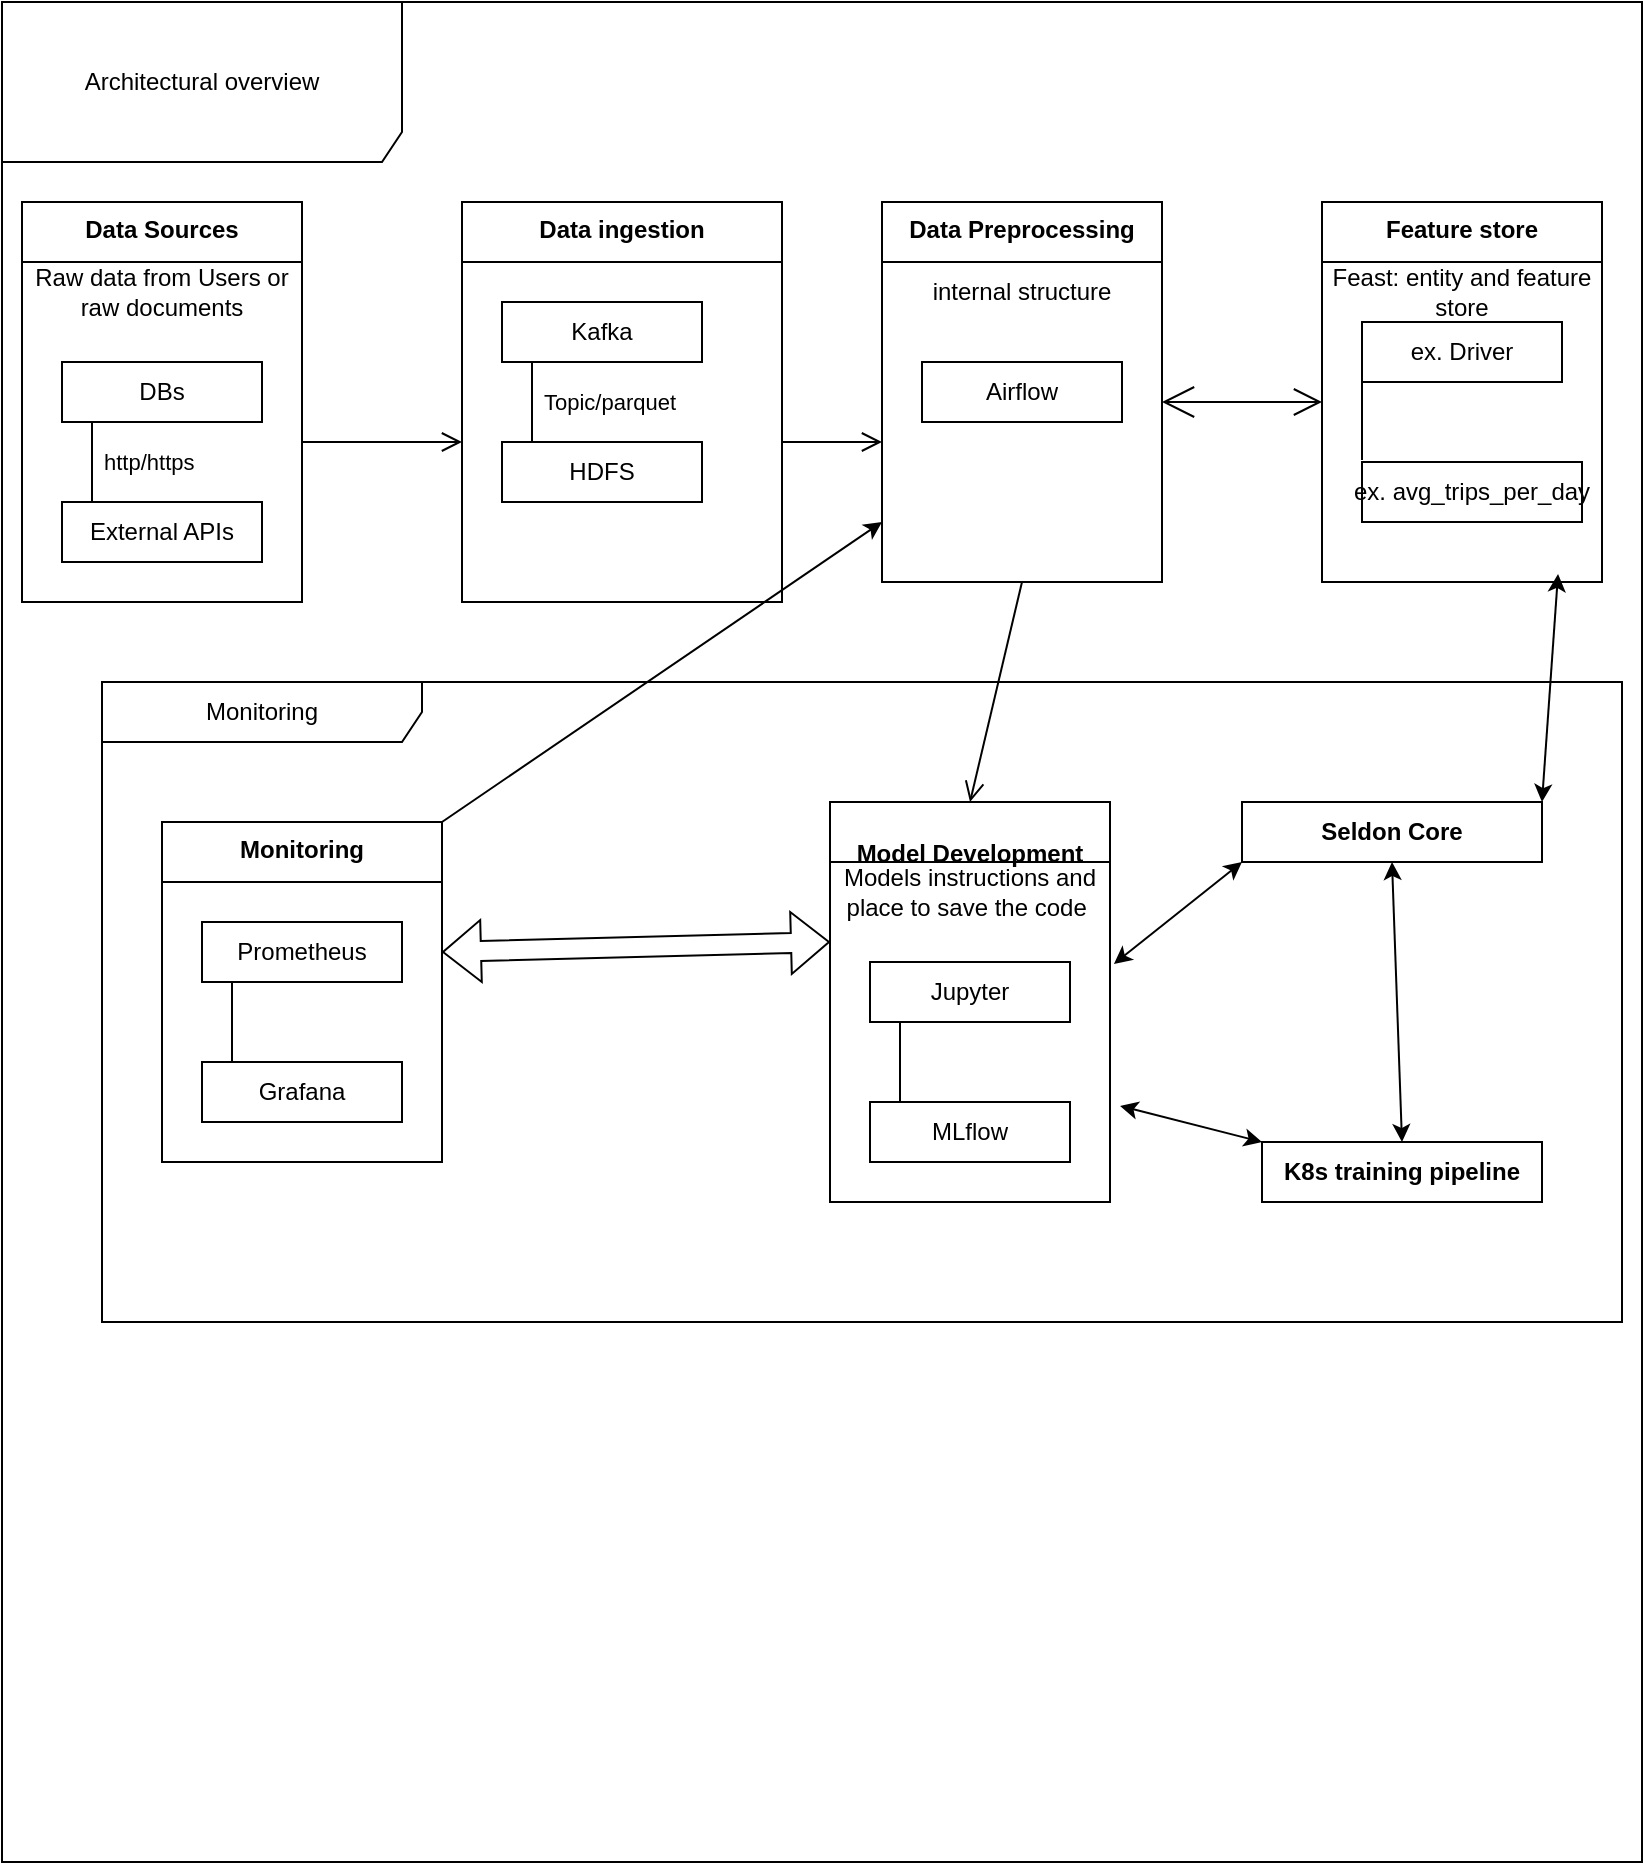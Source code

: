 <mxfile version="27.1.6">
  <diagram id="C5RBs43oDa-KdzZeNtuy" name="Page-1">
    <mxGraphModel dx="1426" dy="791" grid="1" gridSize="10" guides="1" tooltips="1" connect="1" arrows="1" fold="1" page="1" pageScale="1" pageWidth="827" pageHeight="1169" math="0" shadow="0">
      <root>
        <mxCell id="WIyWlLk6GJQsqaUBKTNV-0" />
        <mxCell id="WIyWlLk6GJQsqaUBKTNV-1" parent="WIyWlLk6GJQsqaUBKTNV-0" />
        <mxCell id="dq5tgDAa4yFkEQTGaGyD-0" value="Architectural overview" style="shape=umlFrame;whiteSpace=wrap;html=1;pointerEvents=0;recursiveResize=0;container=1;collapsible=0;width=200;height=80;" vertex="1" parent="WIyWlLk6GJQsqaUBKTNV-1">
          <mxGeometry width="820" height="930" as="geometry" />
        </mxCell>
        <mxCell id="dq5tgDAa4yFkEQTGaGyD-1" value="Data Sources" style="swimlane;fontStyle=1;align=center;verticalAlign=top;childLayout=stackLayout;horizontal=1;startSize=30;horizontalStack=0;resizeParent=1;resizeParentMax=0;resizeLast=0;collapsible=0;marginBottom=0;html=1;whiteSpace=wrap;" vertex="1" parent="dq5tgDAa4yFkEQTGaGyD-0">
          <mxGeometry x="10" y="100" width="140" height="200" as="geometry" />
        </mxCell>
        <mxCell id="dq5tgDAa4yFkEQTGaGyD-2" value="Raw data from Users or raw documents" style="html=1;strokeColor=none;fillColor=none;align=center;verticalAlign=middle;spacingLeft=4;spacingRight=4;rotatable=0;points=[[0,0.5],[1,0.5]];resizeWidth=1;whiteSpace=wrap;" vertex="1" parent="dq5tgDAa4yFkEQTGaGyD-1">
          <mxGeometry y="30" width="140" height="30" as="geometry" />
        </mxCell>
        <mxCell id="dq5tgDAa4yFkEQTGaGyD-3" value="" style="swimlane;fontStyle=1;align=center;verticalAlign=top;horizontal=1;startSize=0;collapsible=0;marginBottom=0;html=1;strokeColor=none;fillColor=none;" vertex="1" parent="dq5tgDAa4yFkEQTGaGyD-1">
          <mxGeometry y="60" width="140" height="140" as="geometry" />
        </mxCell>
        <mxCell id="dq5tgDAa4yFkEQTGaGyD-4" value="DBs" style="html=1;align=center;verticalAlign=middle;rotatable=0;whiteSpace=wrap;" vertex="1" parent="dq5tgDAa4yFkEQTGaGyD-3">
          <mxGeometry width="100" height="30" relative="1" as="geometry">
            <mxPoint x="20" y="20" as="offset" />
          </mxGeometry>
        </mxCell>
        <mxCell id="dq5tgDAa4yFkEQTGaGyD-5" value="External APIs" style="html=1;align=center;verticalAlign=middle;rotatable=0;whiteSpace=wrap;" vertex="1" parent="dq5tgDAa4yFkEQTGaGyD-3">
          <mxGeometry width="100" height="30" relative="1" as="geometry">
            <mxPoint x="20" y="90" as="offset" />
          </mxGeometry>
        </mxCell>
        <mxCell id="dq5tgDAa4yFkEQTGaGyD-6" value="http/https" style="edgeStyle=none;endArrow=none;verticalAlign=middle;labelBackgroundColor=none;endSize=12;html=1;align=left;endFill=0;exitX=0.15;exitY=1;entryX=0.15;entryY=0;spacingLeft=4;rounded=0;" edge="1" parent="dq5tgDAa4yFkEQTGaGyD-3" source="dq5tgDAa4yFkEQTGaGyD-4" target="dq5tgDAa4yFkEQTGaGyD-5">
          <mxGeometry relative="1" as="geometry">
            <mxPoint as="offset" />
          </mxGeometry>
        </mxCell>
        <mxCell id="dq5tgDAa4yFkEQTGaGyD-22" value="Data ingestion" style="swimlane;fontStyle=1;align=center;verticalAlign=top;childLayout=stackLayout;horizontal=1;startSize=30;horizontalStack=0;resizeParent=1;resizeParentMax=0;resizeLast=0;collapsible=0;marginBottom=0;html=1;whiteSpace=wrap;" vertex="1" parent="dq5tgDAa4yFkEQTGaGyD-0">
          <mxGeometry x="230" y="100" width="160" height="200" as="geometry" />
        </mxCell>
        <mxCell id="dq5tgDAa4yFkEQTGaGyD-24" value="" style="swimlane;fontStyle=1;align=center;verticalAlign=top;horizontal=1;startSize=0;collapsible=0;marginBottom=0;html=1;strokeColor=none;fillColor=none;" vertex="1" parent="dq5tgDAa4yFkEQTGaGyD-22">
          <mxGeometry y="30" width="160" height="170" as="geometry" />
        </mxCell>
        <mxCell id="dq5tgDAa4yFkEQTGaGyD-25" value="&lt;p style=&quot;white-space-collapse: preserve;&quot; dir=&quot;auto&quot;&gt;Kafka&lt;/p&gt;" style="html=1;align=center;verticalAlign=middle;rotatable=0;whiteSpace=wrap;" vertex="1" parent="dq5tgDAa4yFkEQTGaGyD-24">
          <mxGeometry width="100" height="30" relative="1" as="geometry">
            <mxPoint x="20" y="20" as="offset" />
          </mxGeometry>
        </mxCell>
        <mxCell id="dq5tgDAa4yFkEQTGaGyD-26" value="&lt;p style=&quot;white-space-collapse: preserve;&quot; dir=&quot;auto&quot;&gt;HDFS&lt;/p&gt;" style="html=1;align=center;verticalAlign=middle;rotatable=0;whiteSpace=wrap;" vertex="1" parent="dq5tgDAa4yFkEQTGaGyD-24">
          <mxGeometry width="100" height="30" relative="1" as="geometry">
            <mxPoint x="20" y="90" as="offset" />
          </mxGeometry>
        </mxCell>
        <mxCell id="dq5tgDAa4yFkEQTGaGyD-27" value="Topic/par&lt;span style=&quot;background-color: transparent; color: light-dark(rgb(0, 0, 0), rgb(255, 255, 255));&quot;&gt;quet&lt;/span&gt;" style="edgeStyle=none;endArrow=none;verticalAlign=middle;labelBackgroundColor=none;endSize=12;html=1;align=left;endFill=0;exitX=0.15;exitY=1;entryX=0.15;entryY=0;spacingLeft=4;rounded=0;" edge="1" parent="dq5tgDAa4yFkEQTGaGyD-24" source="dq5tgDAa4yFkEQTGaGyD-25" target="dq5tgDAa4yFkEQTGaGyD-26">
          <mxGeometry relative="1" as="geometry" />
        </mxCell>
        <mxCell id="dq5tgDAa4yFkEQTGaGyD-35" value="Data Preprocessing" style="swimlane;fontStyle=1;align=center;verticalAlign=top;childLayout=stackLayout;horizontal=1;startSize=30;horizontalStack=0;resizeParent=1;resizeParentMax=0;resizeLast=0;collapsible=0;marginBottom=0;html=1;whiteSpace=wrap;" vertex="1" parent="dq5tgDAa4yFkEQTGaGyD-0">
          <mxGeometry x="440" y="100" width="140" height="190" as="geometry" />
        </mxCell>
        <mxCell id="dq5tgDAa4yFkEQTGaGyD-36" value="internal structure" style="html=1;strokeColor=none;fillColor=none;align=center;verticalAlign=middle;spacingLeft=4;spacingRight=4;rotatable=0;points=[[0,0.5],[1,0.5]];resizeWidth=1;whiteSpace=wrap;" vertex="1" parent="dq5tgDAa4yFkEQTGaGyD-35">
          <mxGeometry y="30" width="140" height="30" as="geometry" />
        </mxCell>
        <mxCell id="dq5tgDAa4yFkEQTGaGyD-37" value="" style="swimlane;fontStyle=1;align=center;verticalAlign=top;horizontal=1;startSize=0;collapsible=0;marginBottom=0;html=1;strokeColor=none;fillColor=none;" vertex="1" parent="dq5tgDAa4yFkEQTGaGyD-35">
          <mxGeometry y="60" width="140" height="130" as="geometry" />
        </mxCell>
        <mxCell id="dq5tgDAa4yFkEQTGaGyD-38" value="&lt;p style=&quot;white-space-collapse: preserve;&quot; dir=&quot;auto&quot;&gt;Airflow&lt;/p&gt;" style="html=1;align=center;verticalAlign=middle;rotatable=0;whiteSpace=wrap;" vertex="1" parent="dq5tgDAa4yFkEQTGaGyD-37">
          <mxGeometry width="100" height="30" relative="1" as="geometry">
            <mxPoint x="20" y="20" as="offset" />
          </mxGeometry>
        </mxCell>
        <mxCell id="dq5tgDAa4yFkEQTGaGyD-43" value="" style="endArrow=open;startArrow=none;endFill=0;startFill=0;endSize=8;html=1;verticalAlign=bottom;labelBackgroundColor=none;strokeWidth=1;rounded=0;" edge="1" parent="dq5tgDAa4yFkEQTGaGyD-0">
          <mxGeometry width="160" relative="1" as="geometry">
            <mxPoint x="150" y="220" as="sourcePoint" />
            <mxPoint x="230" y="220" as="targetPoint" />
          </mxGeometry>
        </mxCell>
        <mxCell id="dq5tgDAa4yFkEQTGaGyD-44" value="" style="endArrow=open;startArrow=none;endFill=0;startFill=0;endSize=8;html=1;verticalAlign=bottom;labelBackgroundColor=none;strokeWidth=1;rounded=0;" edge="1" parent="dq5tgDAa4yFkEQTGaGyD-0">
          <mxGeometry width="160" relative="1" as="geometry">
            <mxPoint x="390" y="220" as="sourcePoint" />
            <mxPoint x="440" y="220" as="targetPoint" />
          </mxGeometry>
        </mxCell>
        <mxCell id="dq5tgDAa4yFkEQTGaGyD-46" value="Feature store" style="swimlane;fontStyle=1;align=center;verticalAlign=top;childLayout=stackLayout;horizontal=1;startSize=30;horizontalStack=0;resizeParent=1;resizeParentMax=0;resizeLast=0;collapsible=0;marginBottom=0;html=1;whiteSpace=wrap;" vertex="1" parent="dq5tgDAa4yFkEQTGaGyD-0">
          <mxGeometry x="660" y="100" width="140" height="190" as="geometry" />
        </mxCell>
        <mxCell id="dq5tgDAa4yFkEQTGaGyD-47" value="Feast: entity and feature store" style="html=1;strokeColor=none;fillColor=none;align=center;verticalAlign=middle;spacingLeft=4;spacingRight=4;rotatable=0;points=[[0,0.5],[1,0.5]];resizeWidth=1;whiteSpace=wrap;" vertex="1" parent="dq5tgDAa4yFkEQTGaGyD-46">
          <mxGeometry y="30" width="140" height="30" as="geometry" />
        </mxCell>
        <mxCell id="dq5tgDAa4yFkEQTGaGyD-48" value="" style="swimlane;fontStyle=1;align=center;verticalAlign=top;horizontal=1;startSize=0;collapsible=0;marginBottom=0;html=1;strokeColor=none;fillColor=none;" vertex="1" parent="dq5tgDAa4yFkEQTGaGyD-46">
          <mxGeometry y="60" width="140" height="130" as="geometry" />
        </mxCell>
        <mxCell id="dq5tgDAa4yFkEQTGaGyD-49" value="ex. Driver" style="html=1;align=center;verticalAlign=middle;rotatable=0;whiteSpace=wrap;" vertex="1" parent="dq5tgDAa4yFkEQTGaGyD-48">
          <mxGeometry width="100" height="30" relative="1" as="geometry">
            <mxPoint x="20" as="offset" />
          </mxGeometry>
        </mxCell>
        <mxCell id="dq5tgDAa4yFkEQTGaGyD-50" value="ex.&amp;nbsp;&lt;span style=&quot;white-space-collapse: preserve; background-color: transparent; color: light-dark(rgb(0, 0, 0), rgb(255, 255, 255));&quot;&gt;avg_trips_per_day&lt;/span&gt;" style="html=1;align=center;verticalAlign=middle;rotatable=0;whiteSpace=wrap;" vertex="1" parent="dq5tgDAa4yFkEQTGaGyD-48">
          <mxGeometry width="110" height="30" relative="1" as="geometry">
            <mxPoint x="20" y="70" as="offset" />
          </mxGeometry>
        </mxCell>
        <mxCell id="dq5tgDAa4yFkEQTGaGyD-51" value="" style="edgeStyle=none;endArrow=none;verticalAlign=middle;labelBackgroundColor=none;endSize=12;html=1;align=left;endFill=0;exitX=0;exitY=1;spacingLeft=4;rounded=0;exitDx=0;exitDy=0;" edge="1" parent="dq5tgDAa4yFkEQTGaGyD-48" source="dq5tgDAa4yFkEQTGaGyD-49">
          <mxGeometry x="0.954" y="-9" relative="1" as="geometry">
            <mxPoint x="20" y="69" as="targetPoint" />
            <mxPoint as="offset" />
          </mxGeometry>
        </mxCell>
        <mxCell id="dq5tgDAa4yFkEQTGaGyD-53" value="&lt;div&gt;&lt;br&gt;&lt;/div&gt;&lt;div&gt;&lt;br&gt;&lt;/div&gt;" style="endArrow=open;html=1;endSize=12;startArrow=open;startSize=14;startFill=0;edgeStyle=orthogonalEdgeStyle;align=center;verticalAlign=bottom;endFill=0;rounded=0;" edge="1" parent="dq5tgDAa4yFkEQTGaGyD-0">
          <mxGeometry y="3" relative="1" as="geometry">
            <mxPoint x="580" y="200" as="sourcePoint" />
            <mxPoint x="660" y="200" as="targetPoint" />
          </mxGeometry>
        </mxCell>
        <mxCell id="dq5tgDAa4yFkEQTGaGyD-60" value="" style="endArrow=open;startArrow=none;endFill=0;startFill=0;endSize=8;html=1;verticalAlign=bottom;labelBackgroundColor=none;strokeWidth=1;rounded=0;exitX=0.5;exitY=1;exitDx=0;exitDy=0;entryX=0.5;entryY=0;entryDx=0;entryDy=0;" edge="1" parent="dq5tgDAa4yFkEQTGaGyD-0" source="dq5tgDAa4yFkEQTGaGyD-37" target="dq5tgDAa4yFkEQTGaGyD-54">
          <mxGeometry width="160" relative="1" as="geometry">
            <mxPoint x="250" y="400" as="sourcePoint" />
            <mxPoint x="310" y="400.5" as="targetPoint" />
          </mxGeometry>
        </mxCell>
        <mxCell id="dq5tgDAa4yFkEQTGaGyD-72" value="Monitoring" style="shape=umlFrame;whiteSpace=wrap;html=1;pointerEvents=0;recursiveResize=0;container=1;collapsible=0;width=160;" vertex="1" parent="dq5tgDAa4yFkEQTGaGyD-0">
          <mxGeometry x="50" y="340" width="760" height="320" as="geometry" />
        </mxCell>
        <mxCell id="dq5tgDAa4yFkEQTGaGyD-54" value="&lt;p style=&quot;white-space-collapse: preserve;&quot; dir=&quot;auto&quot;&gt;Model Development&lt;/p&gt;" style="swimlane;fontStyle=1;align=center;verticalAlign=top;childLayout=stackLayout;horizontal=1;startSize=30;horizontalStack=0;resizeParent=1;resizeParentMax=0;resizeLast=0;collapsible=0;marginBottom=0;html=1;whiteSpace=wrap;" vertex="1" parent="dq5tgDAa4yFkEQTGaGyD-72">
          <mxGeometry x="364" y="60" width="140" height="200" as="geometry" />
        </mxCell>
        <mxCell id="dq5tgDAa4yFkEQTGaGyD-55" value="Models instructions and place to save the code&amp;nbsp;" style="html=1;strokeColor=none;fillColor=none;align=center;verticalAlign=middle;spacingLeft=4;spacingRight=4;rotatable=0;points=[[0,0.5],[1,0.5]];resizeWidth=1;whiteSpace=wrap;" vertex="1" parent="dq5tgDAa4yFkEQTGaGyD-54">
          <mxGeometry y="30" width="140" height="30" as="geometry" />
        </mxCell>
        <mxCell id="dq5tgDAa4yFkEQTGaGyD-56" value="" style="swimlane;fontStyle=1;align=center;verticalAlign=top;horizontal=1;startSize=0;collapsible=0;marginBottom=0;html=1;strokeColor=none;fillColor=none;" vertex="1" parent="dq5tgDAa4yFkEQTGaGyD-54">
          <mxGeometry y="60" width="140" height="140" as="geometry" />
        </mxCell>
        <mxCell id="dq5tgDAa4yFkEQTGaGyD-57" value="&lt;p style=&quot;white-space-collapse: preserve;&quot; dir=&quot;auto&quot;&gt;Jupyter&lt;/p&gt;" style="html=1;align=center;verticalAlign=middle;rotatable=0;whiteSpace=wrap;" vertex="1" parent="dq5tgDAa4yFkEQTGaGyD-56">
          <mxGeometry width="100" height="30" relative="1" as="geometry">
            <mxPoint x="20" y="20" as="offset" />
          </mxGeometry>
        </mxCell>
        <mxCell id="dq5tgDAa4yFkEQTGaGyD-58" value="MLflow" style="html=1;align=center;verticalAlign=middle;rotatable=0;whiteSpace=wrap;" vertex="1" parent="dq5tgDAa4yFkEQTGaGyD-56">
          <mxGeometry width="100" height="30" relative="1" as="geometry">
            <mxPoint x="20" y="90" as="offset" />
          </mxGeometry>
        </mxCell>
        <mxCell id="dq5tgDAa4yFkEQTGaGyD-59" value="" style="edgeStyle=none;endArrow=none;verticalAlign=middle;labelBackgroundColor=none;endSize=12;html=1;align=left;endFill=0;exitX=0.15;exitY=1;entryX=0.15;entryY=0;spacingLeft=4;rounded=0;" edge="1" parent="dq5tgDAa4yFkEQTGaGyD-56" source="dq5tgDAa4yFkEQTGaGyD-57" target="dq5tgDAa4yFkEQTGaGyD-58">
          <mxGeometry relative="1" as="geometry" />
        </mxCell>
        <mxCell id="dq5tgDAa4yFkEQTGaGyD-61" value="K8s training pipeline" style="fontStyle=1;whiteSpace=wrap;html=1;" vertex="1" parent="dq5tgDAa4yFkEQTGaGyD-72">
          <mxGeometry x="580" y="230" width="140" height="30" as="geometry" />
        </mxCell>
        <mxCell id="dq5tgDAa4yFkEQTGaGyD-63" value=" Seldon Core" style="fontStyle=1;whiteSpace=wrap;html=1;" vertex="1" parent="dq5tgDAa4yFkEQTGaGyD-72">
          <mxGeometry x="570" y="60" width="150" height="30" as="geometry" />
        </mxCell>
        <mxCell id="dq5tgDAa4yFkEQTGaGyD-80" value="" style="shape=flexArrow;endArrow=classic;startArrow=classic;html=1;rounded=0;exitX=1;exitY=0.25;exitDx=0;exitDy=0;" edge="1" parent="dq5tgDAa4yFkEQTGaGyD-72" source="dq5tgDAa4yFkEQTGaGyD-75">
          <mxGeometry width="100" height="100" relative="1" as="geometry">
            <mxPoint x="264" y="230" as="sourcePoint" />
            <mxPoint x="364" y="130" as="targetPoint" />
          </mxGeometry>
        </mxCell>
        <mxCell id="dq5tgDAa4yFkEQTGaGyD-83" value="" style="endArrow=classic;startArrow=classic;html=1;rounded=0;exitX=0.5;exitY=0;exitDx=0;exitDy=0;entryX=0.5;entryY=1;entryDx=0;entryDy=0;" edge="1" parent="dq5tgDAa4yFkEQTGaGyD-72" source="dq5tgDAa4yFkEQTGaGyD-61" target="dq5tgDAa4yFkEQTGaGyD-63">
          <mxGeometry width="50" height="50" relative="1" as="geometry">
            <mxPoint x="610" y="140" as="sourcePoint" />
            <mxPoint x="660" y="90" as="targetPoint" />
          </mxGeometry>
        </mxCell>
        <mxCell id="dq5tgDAa4yFkEQTGaGyD-85" value="" style="endArrow=classic;startArrow=classic;html=1;rounded=0;exitX=1.036;exitY=0.657;exitDx=0;exitDy=0;exitPerimeter=0;entryX=0;entryY=0;entryDx=0;entryDy=0;" edge="1" parent="dq5tgDAa4yFkEQTGaGyD-72" source="dq5tgDAa4yFkEQTGaGyD-56" target="dq5tgDAa4yFkEQTGaGyD-61">
          <mxGeometry width="50" height="50" relative="1" as="geometry">
            <mxPoint x="530" y="220" as="sourcePoint" />
            <mxPoint x="580" y="170" as="targetPoint" />
          </mxGeometry>
        </mxCell>
        <mxCell id="dq5tgDAa4yFkEQTGaGyD-86" value="" style="endArrow=classic;startArrow=classic;html=1;rounded=0;exitX=1.014;exitY=0.15;exitDx=0;exitDy=0;exitPerimeter=0;entryX=0;entryY=1;entryDx=0;entryDy=0;" edge="1" parent="dq5tgDAa4yFkEQTGaGyD-72" source="dq5tgDAa4yFkEQTGaGyD-56" target="dq5tgDAa4yFkEQTGaGyD-63">
          <mxGeometry width="50" height="50" relative="1" as="geometry">
            <mxPoint x="504" y="140" as="sourcePoint" />
            <mxPoint x="575" y="158" as="targetPoint" />
          </mxGeometry>
        </mxCell>
        <mxCell id="dq5tgDAa4yFkEQTGaGyD-82" value="" style="endArrow=classic;startArrow=classic;html=1;rounded=0;exitX=1;exitY=0;exitDx=0;exitDy=0;entryX=0.843;entryY=0.969;entryDx=0;entryDy=0;entryPerimeter=0;" edge="1" parent="dq5tgDAa4yFkEQTGaGyD-0" source="dq5tgDAa4yFkEQTGaGyD-63" target="dq5tgDAa4yFkEQTGaGyD-48">
          <mxGeometry width="50" height="50" relative="1" as="geometry">
            <mxPoint x="740" y="520" as="sourcePoint" />
            <mxPoint x="790" y="470" as="targetPoint" />
          </mxGeometry>
        </mxCell>
        <mxCell id="dq5tgDAa4yFkEQTGaGyD-73" value="Monitoring" style="swimlane;fontStyle=1;align=center;verticalAlign=top;childLayout=stackLayout;horizontal=1;startSize=30;horizontalStack=0;resizeParent=1;resizeParentMax=0;resizeLast=0;collapsible=0;marginBottom=0;html=1;whiteSpace=wrap;" vertex="1" parent="WIyWlLk6GJQsqaUBKTNV-1">
          <mxGeometry x="80" y="410" width="140" height="170" as="geometry" />
        </mxCell>
        <mxCell id="dq5tgDAa4yFkEQTGaGyD-75" value="" style="swimlane;fontStyle=1;align=center;verticalAlign=top;horizontal=1;startSize=0;collapsible=0;marginBottom=0;html=1;strokeColor=none;fillColor=none;" vertex="1" parent="dq5tgDAa4yFkEQTGaGyD-73">
          <mxGeometry y="30" width="140" height="140" as="geometry" />
        </mxCell>
        <mxCell id="dq5tgDAa4yFkEQTGaGyD-76" value="&lt;p style=&quot;white-space-collapse: preserve;&quot; dir=&quot;auto&quot;&gt;Prometheus&lt;/p&gt;" style="html=1;align=center;verticalAlign=middle;rotatable=0;whiteSpace=wrap;" vertex="1" parent="dq5tgDAa4yFkEQTGaGyD-75">
          <mxGeometry width="100" height="30" relative="1" as="geometry">
            <mxPoint x="20" y="20" as="offset" />
          </mxGeometry>
        </mxCell>
        <mxCell id="dq5tgDAa4yFkEQTGaGyD-77" value="&lt;p style=&quot;white-space-collapse: preserve;&quot; dir=&quot;auto&quot;&gt;Grafana&lt;/p&gt;" style="html=1;align=center;verticalAlign=middle;rotatable=0;whiteSpace=wrap;" vertex="1" parent="dq5tgDAa4yFkEQTGaGyD-75">
          <mxGeometry width="100" height="30" relative="1" as="geometry">
            <mxPoint x="20" y="90" as="offset" />
          </mxGeometry>
        </mxCell>
        <mxCell id="dq5tgDAa4yFkEQTGaGyD-78" value="" style="edgeStyle=none;endArrow=none;verticalAlign=middle;labelBackgroundColor=none;endSize=12;html=1;align=left;endFill=0;exitX=0.15;exitY=1;entryX=0.15;entryY=0;spacingLeft=4;rounded=0;" edge="1" parent="dq5tgDAa4yFkEQTGaGyD-75" source="dq5tgDAa4yFkEQTGaGyD-76" target="dq5tgDAa4yFkEQTGaGyD-77">
          <mxGeometry relative="1" as="geometry" />
        </mxCell>
        <mxCell id="dq5tgDAa4yFkEQTGaGyD-81" value="" style="endArrow=classic;html=1;rounded=0;exitX=1;exitY=0;exitDx=0;exitDy=0;" edge="1" parent="WIyWlLk6GJQsqaUBKTNV-1" source="dq5tgDAa4yFkEQTGaGyD-73">
          <mxGeometry width="50" height="50" relative="1" as="geometry">
            <mxPoint x="390" y="310" as="sourcePoint" />
            <mxPoint x="440" y="260" as="targetPoint" />
          </mxGeometry>
        </mxCell>
      </root>
    </mxGraphModel>
  </diagram>
</mxfile>
